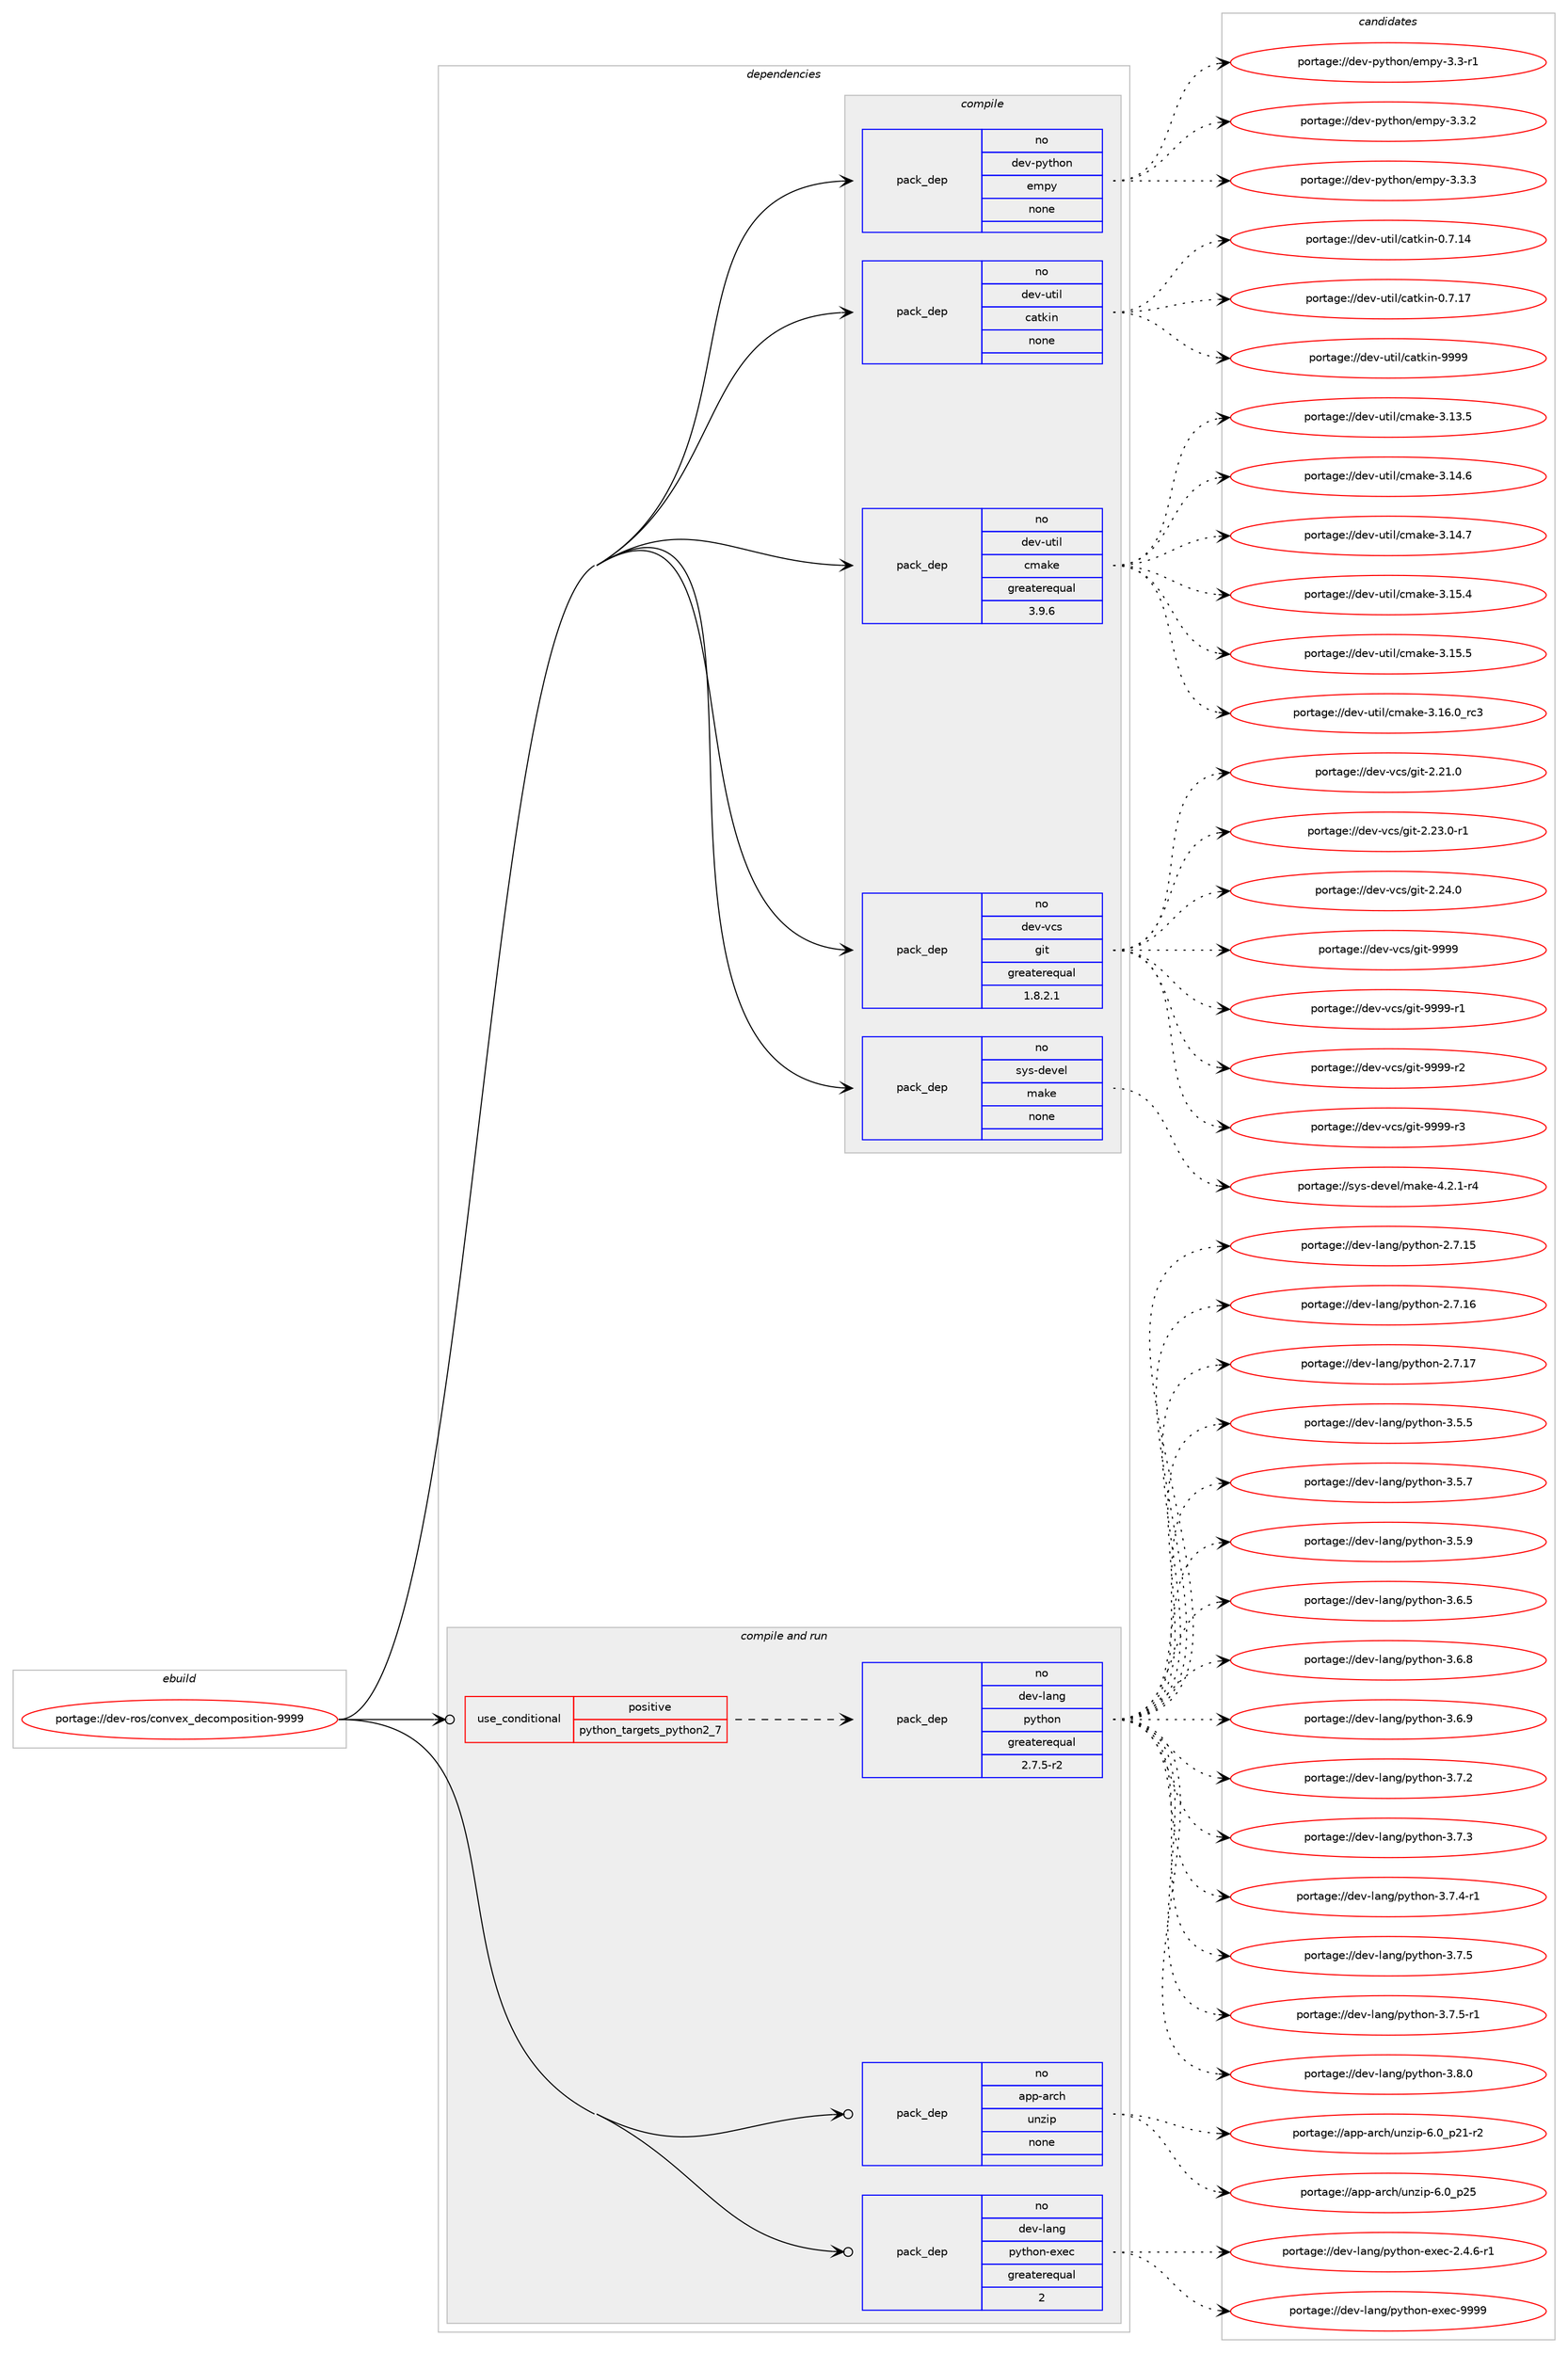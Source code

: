 digraph prolog {

# *************
# Graph options
# *************

newrank=true;
concentrate=true;
compound=true;
graph [rankdir=LR,fontname=Helvetica,fontsize=10,ranksep=1.5];#, ranksep=2.5, nodesep=0.2];
edge  [arrowhead=vee];
node  [fontname=Helvetica,fontsize=10];

# **********
# The ebuild
# **********

subgraph cluster_leftcol {
color=gray;
rank=same;
label=<<i>ebuild</i>>;
id [label="portage://dev-ros/convex_decomposition-9999", color=red, width=4, href="../dev-ros/convex_decomposition-9999.svg"];
}

# ****************
# The dependencies
# ****************

subgraph cluster_midcol {
color=gray;
label=<<i>dependencies</i>>;
subgraph cluster_compile {
fillcolor="#eeeeee";
style=filled;
label=<<i>compile</i>>;
subgraph pack139766 {
dependency185493 [label=<<TABLE BORDER="0" CELLBORDER="1" CELLSPACING="0" CELLPADDING="4" WIDTH="220"><TR><TD ROWSPAN="6" CELLPADDING="30">pack_dep</TD></TR><TR><TD WIDTH="110">no</TD></TR><TR><TD>dev-python</TD></TR><TR><TD>empy</TD></TR><TR><TD>none</TD></TR><TR><TD></TD></TR></TABLE>>, shape=none, color=blue];
}
id:e -> dependency185493:w [weight=20,style="solid",arrowhead="vee"];
subgraph pack139767 {
dependency185494 [label=<<TABLE BORDER="0" CELLBORDER="1" CELLSPACING="0" CELLPADDING="4" WIDTH="220"><TR><TD ROWSPAN="6" CELLPADDING="30">pack_dep</TD></TR><TR><TD WIDTH="110">no</TD></TR><TR><TD>dev-util</TD></TR><TR><TD>catkin</TD></TR><TR><TD>none</TD></TR><TR><TD></TD></TR></TABLE>>, shape=none, color=blue];
}
id:e -> dependency185494:w [weight=20,style="solid",arrowhead="vee"];
subgraph pack139768 {
dependency185495 [label=<<TABLE BORDER="0" CELLBORDER="1" CELLSPACING="0" CELLPADDING="4" WIDTH="220"><TR><TD ROWSPAN="6" CELLPADDING="30">pack_dep</TD></TR><TR><TD WIDTH="110">no</TD></TR><TR><TD>dev-util</TD></TR><TR><TD>cmake</TD></TR><TR><TD>greaterequal</TD></TR><TR><TD>3.9.6</TD></TR></TABLE>>, shape=none, color=blue];
}
id:e -> dependency185495:w [weight=20,style="solid",arrowhead="vee"];
subgraph pack139769 {
dependency185496 [label=<<TABLE BORDER="0" CELLBORDER="1" CELLSPACING="0" CELLPADDING="4" WIDTH="220"><TR><TD ROWSPAN="6" CELLPADDING="30">pack_dep</TD></TR><TR><TD WIDTH="110">no</TD></TR><TR><TD>dev-vcs</TD></TR><TR><TD>git</TD></TR><TR><TD>greaterequal</TD></TR><TR><TD>1.8.2.1</TD></TR></TABLE>>, shape=none, color=blue];
}
id:e -> dependency185496:w [weight=20,style="solid",arrowhead="vee"];
subgraph pack139770 {
dependency185497 [label=<<TABLE BORDER="0" CELLBORDER="1" CELLSPACING="0" CELLPADDING="4" WIDTH="220"><TR><TD ROWSPAN="6" CELLPADDING="30">pack_dep</TD></TR><TR><TD WIDTH="110">no</TD></TR><TR><TD>sys-devel</TD></TR><TR><TD>make</TD></TR><TR><TD>none</TD></TR><TR><TD></TD></TR></TABLE>>, shape=none, color=blue];
}
id:e -> dependency185497:w [weight=20,style="solid",arrowhead="vee"];
}
subgraph cluster_compileandrun {
fillcolor="#eeeeee";
style=filled;
label=<<i>compile and run</i>>;
subgraph cond42299 {
dependency185498 [label=<<TABLE BORDER="0" CELLBORDER="1" CELLSPACING="0" CELLPADDING="4"><TR><TD ROWSPAN="3" CELLPADDING="10">use_conditional</TD></TR><TR><TD>positive</TD></TR><TR><TD>python_targets_python2_7</TD></TR></TABLE>>, shape=none, color=red];
subgraph pack139771 {
dependency185499 [label=<<TABLE BORDER="0" CELLBORDER="1" CELLSPACING="0" CELLPADDING="4" WIDTH="220"><TR><TD ROWSPAN="6" CELLPADDING="30">pack_dep</TD></TR><TR><TD WIDTH="110">no</TD></TR><TR><TD>dev-lang</TD></TR><TR><TD>python</TD></TR><TR><TD>greaterequal</TD></TR><TR><TD>2.7.5-r2</TD></TR></TABLE>>, shape=none, color=blue];
}
dependency185498:e -> dependency185499:w [weight=20,style="dashed",arrowhead="vee"];
}
id:e -> dependency185498:w [weight=20,style="solid",arrowhead="odotvee"];
subgraph pack139772 {
dependency185500 [label=<<TABLE BORDER="0" CELLBORDER="1" CELLSPACING="0" CELLPADDING="4" WIDTH="220"><TR><TD ROWSPAN="6" CELLPADDING="30">pack_dep</TD></TR><TR><TD WIDTH="110">no</TD></TR><TR><TD>app-arch</TD></TR><TR><TD>unzip</TD></TR><TR><TD>none</TD></TR><TR><TD></TD></TR></TABLE>>, shape=none, color=blue];
}
id:e -> dependency185500:w [weight=20,style="solid",arrowhead="odotvee"];
subgraph pack139773 {
dependency185501 [label=<<TABLE BORDER="0" CELLBORDER="1" CELLSPACING="0" CELLPADDING="4" WIDTH="220"><TR><TD ROWSPAN="6" CELLPADDING="30">pack_dep</TD></TR><TR><TD WIDTH="110">no</TD></TR><TR><TD>dev-lang</TD></TR><TR><TD>python-exec</TD></TR><TR><TD>greaterequal</TD></TR><TR><TD>2</TD></TR></TABLE>>, shape=none, color=blue];
}
id:e -> dependency185501:w [weight=20,style="solid",arrowhead="odotvee"];
}
subgraph cluster_run {
fillcolor="#eeeeee";
style=filled;
label=<<i>run</i>>;
}
}

# **************
# The candidates
# **************

subgraph cluster_choices {
rank=same;
color=gray;
label=<<i>candidates</i>>;

subgraph choice139766 {
color=black;
nodesep=1;
choiceportage1001011184511212111610411111047101109112121455146514511449 [label="portage://dev-python/empy-3.3-r1", color=red, width=4,href="../dev-python/empy-3.3-r1.svg"];
choiceportage1001011184511212111610411111047101109112121455146514650 [label="portage://dev-python/empy-3.3.2", color=red, width=4,href="../dev-python/empy-3.3.2.svg"];
choiceportage1001011184511212111610411111047101109112121455146514651 [label="portage://dev-python/empy-3.3.3", color=red, width=4,href="../dev-python/empy-3.3.3.svg"];
dependency185493:e -> choiceportage1001011184511212111610411111047101109112121455146514511449:w [style=dotted,weight="100"];
dependency185493:e -> choiceportage1001011184511212111610411111047101109112121455146514650:w [style=dotted,weight="100"];
dependency185493:e -> choiceportage1001011184511212111610411111047101109112121455146514651:w [style=dotted,weight="100"];
}
subgraph choice139767 {
color=black;
nodesep=1;
choiceportage1001011184511711610510847999711610710511045484655464952 [label="portage://dev-util/catkin-0.7.14", color=red, width=4,href="../dev-util/catkin-0.7.14.svg"];
choiceportage1001011184511711610510847999711610710511045484655464955 [label="portage://dev-util/catkin-0.7.17", color=red, width=4,href="../dev-util/catkin-0.7.17.svg"];
choiceportage100101118451171161051084799971161071051104557575757 [label="portage://dev-util/catkin-9999", color=red, width=4,href="../dev-util/catkin-9999.svg"];
dependency185494:e -> choiceportage1001011184511711610510847999711610710511045484655464952:w [style=dotted,weight="100"];
dependency185494:e -> choiceportage1001011184511711610510847999711610710511045484655464955:w [style=dotted,weight="100"];
dependency185494:e -> choiceportage100101118451171161051084799971161071051104557575757:w [style=dotted,weight="100"];
}
subgraph choice139768 {
color=black;
nodesep=1;
choiceportage1001011184511711610510847991099710710145514649514653 [label="portage://dev-util/cmake-3.13.5", color=red, width=4,href="../dev-util/cmake-3.13.5.svg"];
choiceportage1001011184511711610510847991099710710145514649524654 [label="portage://dev-util/cmake-3.14.6", color=red, width=4,href="../dev-util/cmake-3.14.6.svg"];
choiceportage1001011184511711610510847991099710710145514649524655 [label="portage://dev-util/cmake-3.14.7", color=red, width=4,href="../dev-util/cmake-3.14.7.svg"];
choiceportage1001011184511711610510847991099710710145514649534652 [label="portage://dev-util/cmake-3.15.4", color=red, width=4,href="../dev-util/cmake-3.15.4.svg"];
choiceportage1001011184511711610510847991099710710145514649534653 [label="portage://dev-util/cmake-3.15.5", color=red, width=4,href="../dev-util/cmake-3.15.5.svg"];
choiceportage1001011184511711610510847991099710710145514649544648951149951 [label="portage://dev-util/cmake-3.16.0_rc3", color=red, width=4,href="../dev-util/cmake-3.16.0_rc3.svg"];
dependency185495:e -> choiceportage1001011184511711610510847991099710710145514649514653:w [style=dotted,weight="100"];
dependency185495:e -> choiceportage1001011184511711610510847991099710710145514649524654:w [style=dotted,weight="100"];
dependency185495:e -> choiceportage1001011184511711610510847991099710710145514649524655:w [style=dotted,weight="100"];
dependency185495:e -> choiceportage1001011184511711610510847991099710710145514649534652:w [style=dotted,weight="100"];
dependency185495:e -> choiceportage1001011184511711610510847991099710710145514649534653:w [style=dotted,weight="100"];
dependency185495:e -> choiceportage1001011184511711610510847991099710710145514649544648951149951:w [style=dotted,weight="100"];
}
subgraph choice139769 {
color=black;
nodesep=1;
choiceportage10010111845118991154710310511645504650494648 [label="portage://dev-vcs/git-2.21.0", color=red, width=4,href="../dev-vcs/git-2.21.0.svg"];
choiceportage100101118451189911547103105116455046505146484511449 [label="portage://dev-vcs/git-2.23.0-r1", color=red, width=4,href="../dev-vcs/git-2.23.0-r1.svg"];
choiceportage10010111845118991154710310511645504650524648 [label="portage://dev-vcs/git-2.24.0", color=red, width=4,href="../dev-vcs/git-2.24.0.svg"];
choiceportage1001011184511899115471031051164557575757 [label="portage://dev-vcs/git-9999", color=red, width=4,href="../dev-vcs/git-9999.svg"];
choiceportage10010111845118991154710310511645575757574511449 [label="portage://dev-vcs/git-9999-r1", color=red, width=4,href="../dev-vcs/git-9999-r1.svg"];
choiceportage10010111845118991154710310511645575757574511450 [label="portage://dev-vcs/git-9999-r2", color=red, width=4,href="../dev-vcs/git-9999-r2.svg"];
choiceportage10010111845118991154710310511645575757574511451 [label="portage://dev-vcs/git-9999-r3", color=red, width=4,href="../dev-vcs/git-9999-r3.svg"];
dependency185496:e -> choiceportage10010111845118991154710310511645504650494648:w [style=dotted,weight="100"];
dependency185496:e -> choiceportage100101118451189911547103105116455046505146484511449:w [style=dotted,weight="100"];
dependency185496:e -> choiceportage10010111845118991154710310511645504650524648:w [style=dotted,weight="100"];
dependency185496:e -> choiceportage1001011184511899115471031051164557575757:w [style=dotted,weight="100"];
dependency185496:e -> choiceportage10010111845118991154710310511645575757574511449:w [style=dotted,weight="100"];
dependency185496:e -> choiceportage10010111845118991154710310511645575757574511450:w [style=dotted,weight="100"];
dependency185496:e -> choiceportage10010111845118991154710310511645575757574511451:w [style=dotted,weight="100"];
}
subgraph choice139770 {
color=black;
nodesep=1;
choiceportage1151211154510010111810110847109971071014552465046494511452 [label="portage://sys-devel/make-4.2.1-r4", color=red, width=4,href="../sys-devel/make-4.2.1-r4.svg"];
dependency185497:e -> choiceportage1151211154510010111810110847109971071014552465046494511452:w [style=dotted,weight="100"];
}
subgraph choice139771 {
color=black;
nodesep=1;
choiceportage10010111845108971101034711212111610411111045504655464953 [label="portage://dev-lang/python-2.7.15", color=red, width=4,href="../dev-lang/python-2.7.15.svg"];
choiceportage10010111845108971101034711212111610411111045504655464954 [label="portage://dev-lang/python-2.7.16", color=red, width=4,href="../dev-lang/python-2.7.16.svg"];
choiceportage10010111845108971101034711212111610411111045504655464955 [label="portage://dev-lang/python-2.7.17", color=red, width=4,href="../dev-lang/python-2.7.17.svg"];
choiceportage100101118451089711010347112121116104111110455146534653 [label="portage://dev-lang/python-3.5.5", color=red, width=4,href="../dev-lang/python-3.5.5.svg"];
choiceportage100101118451089711010347112121116104111110455146534655 [label="portage://dev-lang/python-3.5.7", color=red, width=4,href="../dev-lang/python-3.5.7.svg"];
choiceportage100101118451089711010347112121116104111110455146534657 [label="portage://dev-lang/python-3.5.9", color=red, width=4,href="../dev-lang/python-3.5.9.svg"];
choiceportage100101118451089711010347112121116104111110455146544653 [label="portage://dev-lang/python-3.6.5", color=red, width=4,href="../dev-lang/python-3.6.5.svg"];
choiceportage100101118451089711010347112121116104111110455146544656 [label="portage://dev-lang/python-3.6.8", color=red, width=4,href="../dev-lang/python-3.6.8.svg"];
choiceportage100101118451089711010347112121116104111110455146544657 [label="portage://dev-lang/python-3.6.9", color=red, width=4,href="../dev-lang/python-3.6.9.svg"];
choiceportage100101118451089711010347112121116104111110455146554650 [label="portage://dev-lang/python-3.7.2", color=red, width=4,href="../dev-lang/python-3.7.2.svg"];
choiceportage100101118451089711010347112121116104111110455146554651 [label="portage://dev-lang/python-3.7.3", color=red, width=4,href="../dev-lang/python-3.7.3.svg"];
choiceportage1001011184510897110103471121211161041111104551465546524511449 [label="portage://dev-lang/python-3.7.4-r1", color=red, width=4,href="../dev-lang/python-3.7.4-r1.svg"];
choiceportage100101118451089711010347112121116104111110455146554653 [label="portage://dev-lang/python-3.7.5", color=red, width=4,href="../dev-lang/python-3.7.5.svg"];
choiceportage1001011184510897110103471121211161041111104551465546534511449 [label="portage://dev-lang/python-3.7.5-r1", color=red, width=4,href="../dev-lang/python-3.7.5-r1.svg"];
choiceportage100101118451089711010347112121116104111110455146564648 [label="portage://dev-lang/python-3.8.0", color=red, width=4,href="../dev-lang/python-3.8.0.svg"];
dependency185499:e -> choiceportage10010111845108971101034711212111610411111045504655464953:w [style=dotted,weight="100"];
dependency185499:e -> choiceportage10010111845108971101034711212111610411111045504655464954:w [style=dotted,weight="100"];
dependency185499:e -> choiceportage10010111845108971101034711212111610411111045504655464955:w [style=dotted,weight="100"];
dependency185499:e -> choiceportage100101118451089711010347112121116104111110455146534653:w [style=dotted,weight="100"];
dependency185499:e -> choiceportage100101118451089711010347112121116104111110455146534655:w [style=dotted,weight="100"];
dependency185499:e -> choiceportage100101118451089711010347112121116104111110455146534657:w [style=dotted,weight="100"];
dependency185499:e -> choiceportage100101118451089711010347112121116104111110455146544653:w [style=dotted,weight="100"];
dependency185499:e -> choiceportage100101118451089711010347112121116104111110455146544656:w [style=dotted,weight="100"];
dependency185499:e -> choiceportage100101118451089711010347112121116104111110455146544657:w [style=dotted,weight="100"];
dependency185499:e -> choiceportage100101118451089711010347112121116104111110455146554650:w [style=dotted,weight="100"];
dependency185499:e -> choiceportage100101118451089711010347112121116104111110455146554651:w [style=dotted,weight="100"];
dependency185499:e -> choiceportage1001011184510897110103471121211161041111104551465546524511449:w [style=dotted,weight="100"];
dependency185499:e -> choiceportage100101118451089711010347112121116104111110455146554653:w [style=dotted,weight="100"];
dependency185499:e -> choiceportage1001011184510897110103471121211161041111104551465546534511449:w [style=dotted,weight="100"];
dependency185499:e -> choiceportage100101118451089711010347112121116104111110455146564648:w [style=dotted,weight="100"];
}
subgraph choice139772 {
color=black;
nodesep=1;
choiceportage9711211245971149910447117110122105112455446489511250494511450 [label="portage://app-arch/unzip-6.0_p21-r2", color=red, width=4,href="../app-arch/unzip-6.0_p21-r2.svg"];
choiceportage971121124597114991044711711012210511245544648951125053 [label="portage://app-arch/unzip-6.0_p25", color=red, width=4,href="../app-arch/unzip-6.0_p25.svg"];
dependency185500:e -> choiceportage9711211245971149910447117110122105112455446489511250494511450:w [style=dotted,weight="100"];
dependency185500:e -> choiceportage971121124597114991044711711012210511245544648951125053:w [style=dotted,weight="100"];
}
subgraph choice139773 {
color=black;
nodesep=1;
choiceportage10010111845108971101034711212111610411111045101120101994550465246544511449 [label="portage://dev-lang/python-exec-2.4.6-r1", color=red, width=4,href="../dev-lang/python-exec-2.4.6-r1.svg"];
choiceportage10010111845108971101034711212111610411111045101120101994557575757 [label="portage://dev-lang/python-exec-9999", color=red, width=4,href="../dev-lang/python-exec-9999.svg"];
dependency185501:e -> choiceportage10010111845108971101034711212111610411111045101120101994550465246544511449:w [style=dotted,weight="100"];
dependency185501:e -> choiceportage10010111845108971101034711212111610411111045101120101994557575757:w [style=dotted,weight="100"];
}
}

}
